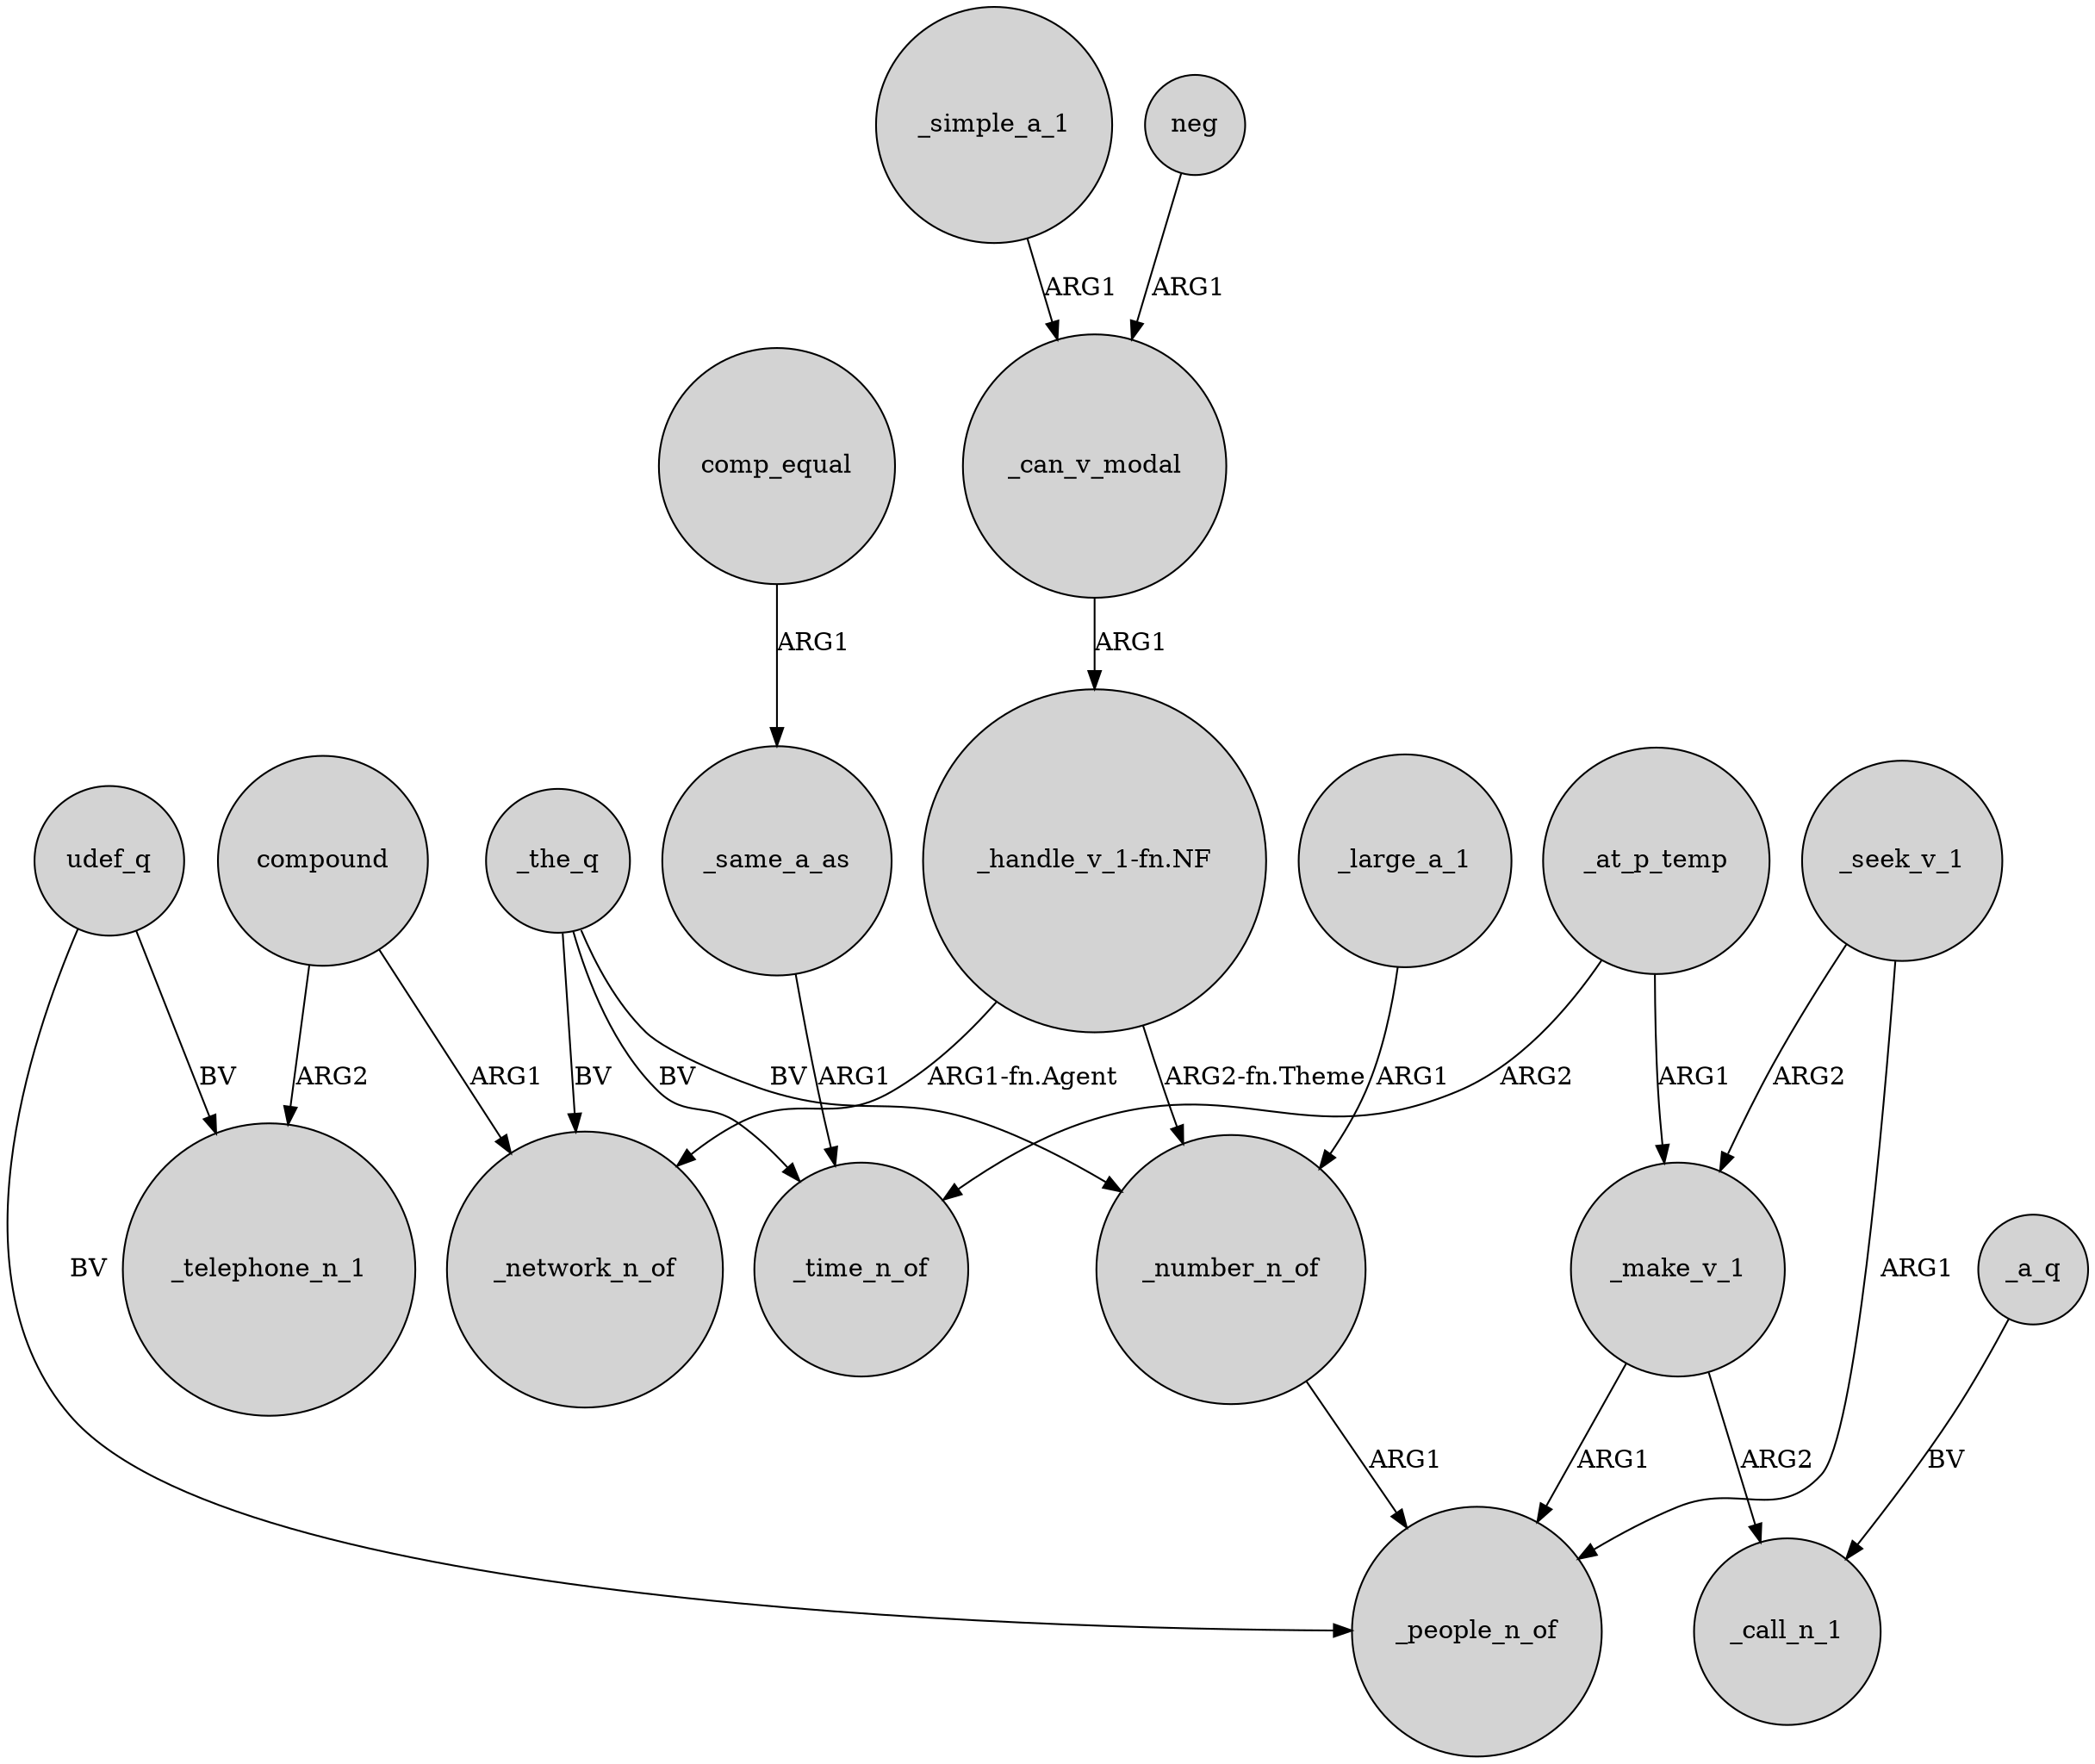 digraph {
	node [shape=circle style=filled]
	_at_p_temp -> _make_v_1 [label=ARG1]
	"_handle_v_1-fn.NF" -> _network_n_of [label="ARG1-fn.Agent"]
	compound -> _telephone_n_1 [label=ARG2]
	_simple_a_1 -> _can_v_modal [label=ARG1]
	udef_q -> _telephone_n_1 [label=BV]
	_seek_v_1 -> _people_n_of [label=ARG1]
	_seek_v_1 -> _make_v_1 [label=ARG2]
	_number_n_of -> _people_n_of [label=ARG1]
	"_handle_v_1-fn.NF" -> _number_n_of [label="ARG2-fn.Theme"]
	_the_q -> _number_n_of [label=BV]
	_at_p_temp -> _time_n_of [label=ARG2]
	_large_a_1 -> _number_n_of [label=ARG1]
	_a_q -> _call_n_1 [label=BV]
	udef_q -> _people_n_of [label=BV]
	_the_q -> _network_n_of [label=BV]
	_can_v_modal -> "_handle_v_1-fn.NF" [label=ARG1]
	_the_q -> _time_n_of [label=BV]
	comp_equal -> _same_a_as [label=ARG1]
	_make_v_1 -> _call_n_1 [label=ARG2]
	_same_a_as -> _time_n_of [label=ARG1]
	_make_v_1 -> _people_n_of [label=ARG1]
	compound -> _network_n_of [label=ARG1]
	neg -> _can_v_modal [label=ARG1]
}
